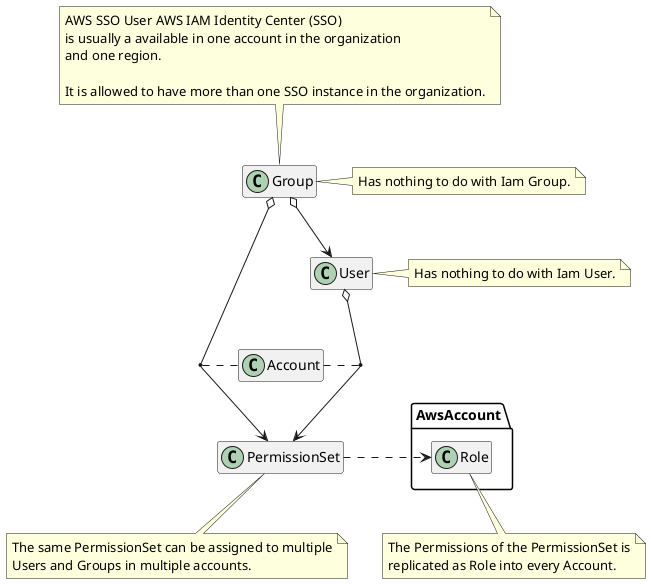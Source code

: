 @startuml

hide empty members


class User
class Group
class PermissionSet

Group o--> User
User o--> PermissionSet
Group o--> PermissionSet

(Group, PermissionSet) .. Account
Account .. (User, PermissionSet)

package AwsAccount {
class Role
PermissionSet .> Role
}

note bottom of AwsAccount.Role
The Permissions of the PermissionSet is
replicated as Role into every Account.
end note

note bottom of PermissionSet
The same PermissionSet can be assigned to multiple
Users and Groups in multiple accounts.
end note
note right of User
Has nothing to do with Iam User.
end note
note right of Group
Has nothing to do with Iam Group.
end note



note top of Group
AWS SSO User AWS IAM Identity Center (SSO)
is usually a available in one account in the organization
and one region.

It is allowed to have more than one SSO instance in the organization.
end note
@enduml
